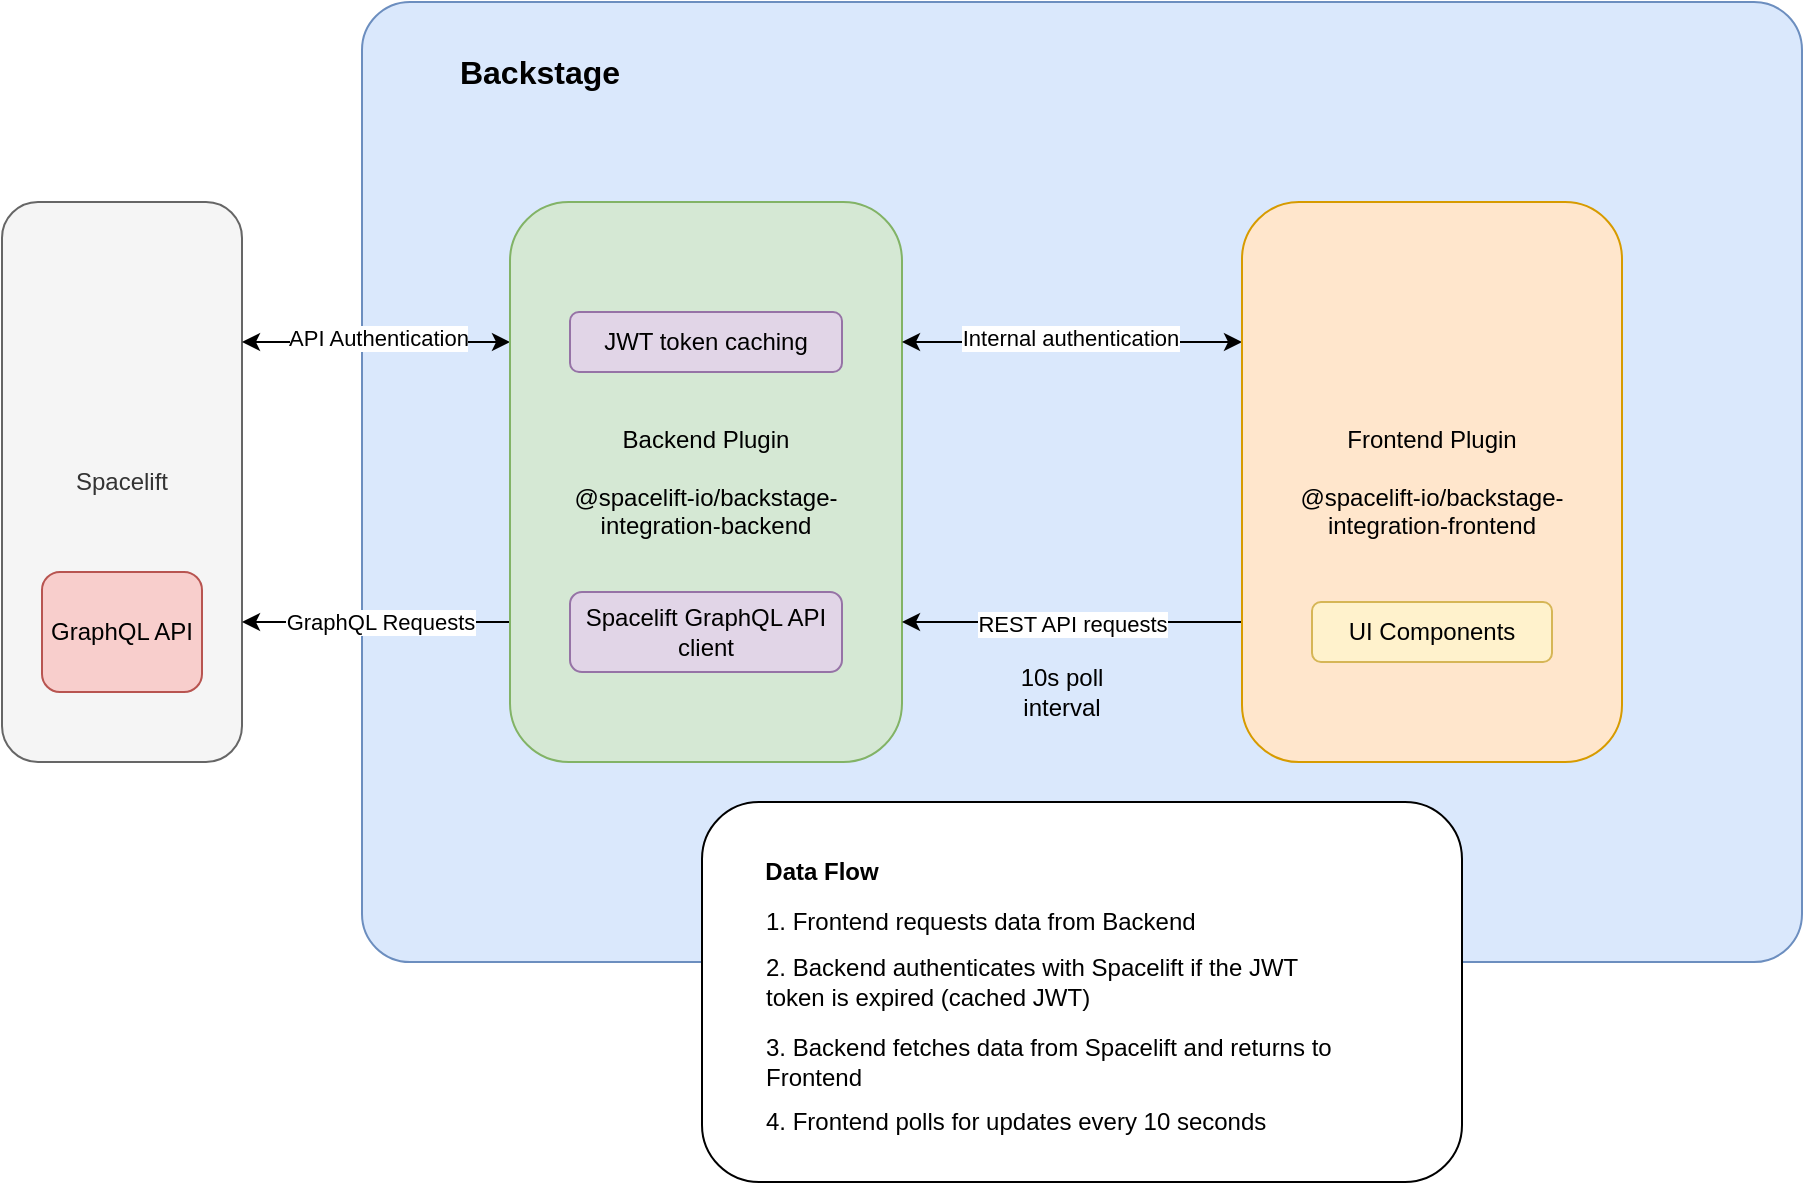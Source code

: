 <mxfile>
    <diagram id="SCYCzv9q2khKnP2fXEoR" name="Page-1">
        <mxGraphModel dx="1458" dy="639" grid="1" gridSize="10" guides="1" tooltips="1" connect="1" arrows="1" fold="1" page="1" pageScale="1" pageWidth="1100" pageHeight="850" math="0" shadow="0">
            <root>
                <mxCell id="0"/>
                <mxCell id="1" parent="0"/>
                <mxCell id="2" value="Spacelift" style="rounded=1;whiteSpace=wrap;html=1;fillColor=#f5f5f5;strokeColor=#666666;fontColor=#333333;" parent="1" vertex="1">
                    <mxGeometry x="40" y="160" width="120" height="280" as="geometry"/>
                </mxCell>
                <mxCell id="3" value="" style="rounded=1;whiteSpace=wrap;html=1;arcSize=5;fillColor=#dae8fc;strokeColor=#6c8ebf;" parent="1" vertex="1">
                    <mxGeometry x="220" y="60" width="720" height="480" as="geometry"/>
                </mxCell>
                <mxCell id="11" style="edgeStyle=none;html=1;exitX=0;exitY=0.25;exitDx=0;exitDy=0;entryX=1;entryY=0.25;entryDx=0;entryDy=0;startArrow=classic;startFill=1;" parent="1" source="4" target="2" edge="1">
                    <mxGeometry relative="1" as="geometry"/>
                </mxCell>
                <mxCell id="12" value="API Authentication" style="edgeLabel;html=1;align=center;verticalAlign=middle;resizable=0;points=[];fontStyle=0" parent="11" vertex="1" connectable="0">
                    <mxGeometry x="-0.015" y="-2" relative="1" as="geometry">
                        <mxPoint as="offset"/>
                    </mxGeometry>
                </mxCell>
                <mxCell id="14" style="edgeStyle=orthogonalEdgeStyle;rounded=0;html=1;exitX=0;exitY=0.75;exitDx=0;exitDy=0;entryX=1;entryY=0.75;entryDx=0;entryDy=0;fontStyle=0" parent="1" source="4" target="2" edge="1">
                    <mxGeometry relative="1" as="geometry"/>
                </mxCell>
                <mxCell id="15" value="GraphQL Requests" style="edgeLabel;html=1;align=center;verticalAlign=middle;resizable=0;points=[];fontStyle=0" parent="14" vertex="1" connectable="0">
                    <mxGeometry x="-0.03" relative="1" as="geometry">
                        <mxPoint as="offset"/>
                    </mxGeometry>
                </mxCell>
                <mxCell id="4" value="Backend Plugin&lt;br&gt;&lt;br&gt;@spacelift-io/backstage-&lt;br&gt;integration-backend" style="rounded=1;whiteSpace=wrap;html=1;fillColor=#d5e8d4;strokeColor=#82b366;" parent="1" vertex="1">
                    <mxGeometry x="294" y="160" width="196" height="280" as="geometry"/>
                </mxCell>
                <mxCell id="6" style="html=1;exitX=0;exitY=0.25;exitDx=0;exitDy=0;entryX=1;entryY=0.25;entryDx=0;entryDy=0;startArrow=classic;startFill=1;rounded=0;" parent="1" source="5" target="4" edge="1">
                    <mxGeometry relative="1" as="geometry"/>
                </mxCell>
                <mxCell id="7" value="Internal authentication" style="edgeLabel;html=1;align=center;verticalAlign=middle;resizable=0;points=[];fontStyle=0" parent="6" vertex="1" connectable="0">
                    <mxGeometry x="0.01" y="-2" relative="1" as="geometry">
                        <mxPoint as="offset"/>
                    </mxGeometry>
                </mxCell>
                <mxCell id="8" style="edgeStyle=orthogonalEdgeStyle;rounded=0;html=1;exitX=0;exitY=0.75;exitDx=0;exitDy=0;entryX=1;entryY=0.75;entryDx=0;entryDy=0;" parent="1" source="5" target="4" edge="1">
                    <mxGeometry relative="1" as="geometry"/>
                </mxCell>
                <mxCell id="9" value="REST API requests" style="edgeLabel;html=1;align=center;verticalAlign=middle;resizable=0;points=[];fontStyle=0" parent="8" vertex="1" connectable="0">
                    <mxGeometry x="-0.0" y="1" relative="1" as="geometry">
                        <mxPoint as="offset"/>
                    </mxGeometry>
                </mxCell>
                <mxCell id="5" value="Frontend Plugin&#xa;&#xa;@spacelift-io/backstage-integration-frontend" style="rounded=1;whiteSpace=wrap;html=1;fillColor=#ffe6cc;strokeColor=#d79b00;" parent="1" vertex="1">
                    <mxGeometry x="660" y="160" width="190" height="280" as="geometry"/>
                </mxCell>
                <mxCell id="13" value="Backstage" style="text;html=1;align=center;verticalAlign=middle;whiteSpace=wrap;rounded=0;fontSize=16;fontStyle=1" parent="1" vertex="1">
                    <mxGeometry x="234" y="80" width="150" height="30" as="geometry"/>
                </mxCell>
                <mxCell id="16" value="JWT token caching" style="rounded=1;whiteSpace=wrap;html=1;fillColor=#e1d5e7;strokeColor=#9673a6;" parent="1" vertex="1">
                    <mxGeometry x="324" y="215" width="136" height="30" as="geometry"/>
                </mxCell>
                <mxCell id="17" value="Spacelift GraphQL API client" style="rounded=1;whiteSpace=wrap;html=1;fillColor=#e1d5e7;strokeColor=#9673a6;" parent="1" vertex="1">
                    <mxGeometry x="324" y="355" width="136" height="40" as="geometry"/>
                </mxCell>
                <mxCell id="25" value="UI Components" style="rounded=1;whiteSpace=wrap;html=1;fillColor=#fff2cc;strokeColor=#d6b656;" parent="1" vertex="1">
                    <mxGeometry x="695" y="360" width="120" height="30" as="geometry"/>
                </mxCell>
                <mxCell id="28" value="GraphQL API" style="rounded=1;whiteSpace=wrap;html=1;fillColor=#f8cecc;strokeColor=#b85450;" parent="1" vertex="1">
                    <mxGeometry x="60" y="345" width="80" height="60" as="geometry"/>
                </mxCell>
                <mxCell id="51" value="" style="rounded=1;whiteSpace=wrap;html=1;" vertex="1" parent="1">
                    <mxGeometry x="390" y="460" width="380" height="190" as="geometry"/>
                </mxCell>
                <mxCell id="43" value="Data Flow" style="text;html=1;align=center;verticalAlign=middle;whiteSpace=wrap;rounded=0;fontStyle=1" parent="1" vertex="1">
                    <mxGeometry x="420" y="480" width="60" height="30" as="geometry"/>
                </mxCell>
                <mxCell id="44" value="1. Frontend requests data from Backend" style="text;html=1;align=left;verticalAlign=middle;whiteSpace=wrap;rounded=0;" parent="1" vertex="1">
                    <mxGeometry x="420" y="510" width="230" height="20" as="geometry"/>
                </mxCell>
                <mxCell id="45" value="2. Backend authenticates with Spacelift if the JWT token is expired (cached JWT)" style="text;html=1;align=left;verticalAlign=middle;whiteSpace=wrap;rounded=0;" parent="1" vertex="1">
                    <mxGeometry x="420" y="540" width="300" height="20" as="geometry"/>
                </mxCell>
                <mxCell id="46" value="3. Backend fetches data from Spacelift and returns to Frontend" style="text;html=1;align=left;verticalAlign=middle;whiteSpace=wrap;rounded=0;" parent="1" vertex="1">
                    <mxGeometry x="420" y="580" width="320" height="20" as="geometry"/>
                </mxCell>
                <mxCell id="47" value="4. Frontend polls for updates every 10 seconds" style="text;html=1;align=left;verticalAlign=middle;whiteSpace=wrap;rounded=0;" parent="1" vertex="1">
                    <mxGeometry x="420" y="610" width="300" height="20" as="geometry"/>
                </mxCell>
                <mxCell id="10" value="10s poll interval" style="text;html=1;align=center;verticalAlign=middle;whiteSpace=wrap;rounded=0;" parent="1" vertex="1">
                    <mxGeometry x="530" y="390" width="80" height="30" as="geometry"/>
                </mxCell>
            </root>
        </mxGraphModel>
    </diagram>
</mxfile>